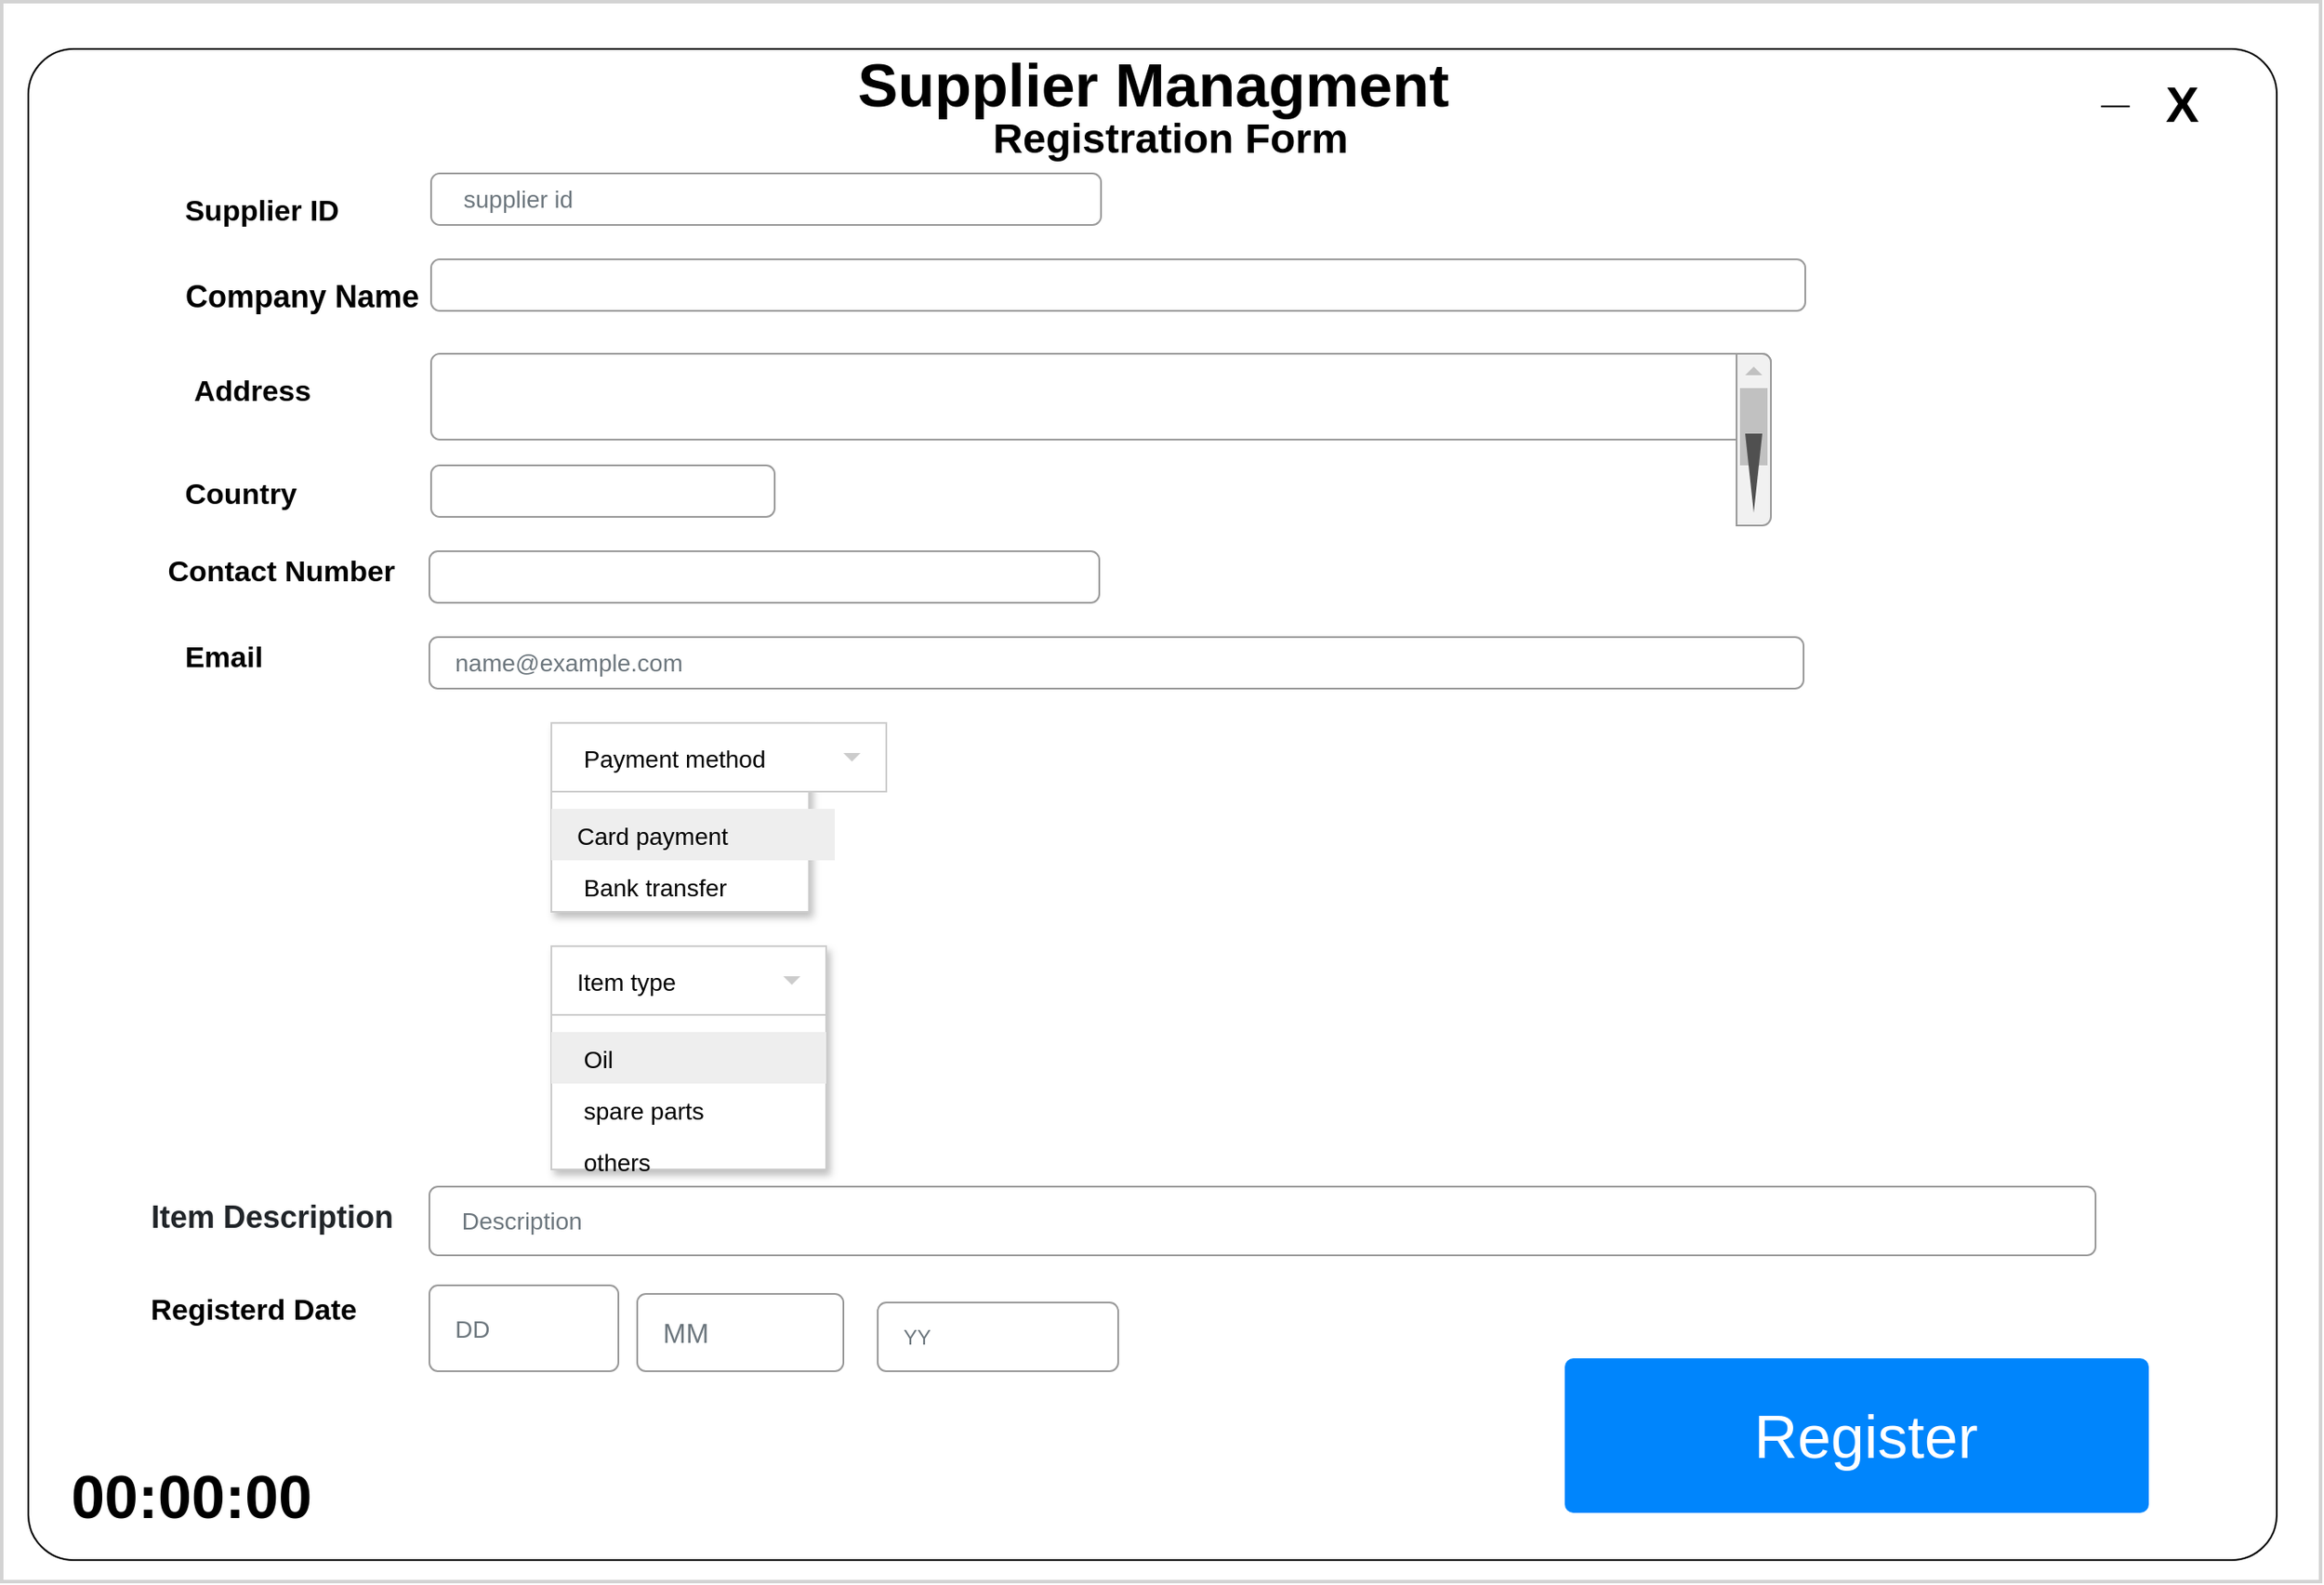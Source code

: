 <mxfile version="14.5.1" type="device"><diagram id="7hIC1kl4Crf-Fsfno8aq" name="Page-1"><mxGraphModel dx="2898" dy="2348" grid="1" gridSize="10" guides="1" tooltips="1" connect="1" arrows="1" fold="1" page="1" pageScale="1" pageWidth="850" pageHeight="1100" math="0" shadow="0"><root><mxCell id="0"/><mxCell id="1" parent="0"/><mxCell id="tVqrlOdNIGTOu1SLX6ub-42" value="DD" style="html=1;shadow=0;dashed=0;shape=mxgraph.bootstrap.rrect;rSize=5;fillColor=none;strokeColor=#999999;align=left;spacing=15;fontSize=14;fontColor=#6C767D;" parent="1" vertex="1"><mxGeometry x="210" y="120" width="110" height="50" as="geometry"/></mxCell><mxCell id="uyLxEzDQ7j_6Ug-kmliH-1" value="" style="rounded=1;whiteSpace=wrap;html=1;arcSize=3;" vertex="1" parent="1"><mxGeometry x="-4.5" y="-592.5" width="1309" height="880" as="geometry"/></mxCell><mxCell id="uyLxEzDQ7j_6Ug-kmliH-2" value="&lt;font style=&quot;font-size: 29px&quot;&gt;X&lt;/font&gt;" style="text;strokeColor=none;fillColor=none;html=1;fontSize=24;fontStyle=1;verticalAlign=middle;align=center;rounded=1;" vertex="1" parent="1"><mxGeometry x="1199" y="-580" width="100" height="40" as="geometry"/></mxCell><mxCell id="uyLxEzDQ7j_6Ug-kmliH-3" value="&lt;span style=&quot;font-size: 29px&quot;&gt;_&lt;/span&gt;" style="text;strokeColor=none;fillColor=none;html=1;fontSize=24;fontStyle=1;verticalAlign=middle;align=center;rounded=1;arcSize=50;" vertex="1" parent="1"><mxGeometry x="1160" y="-592.5" width="100" height="40" as="geometry"/></mxCell><mxCell id="uyLxEzDQ7j_6Ug-kmliH-4" value="&lt;span style=&quot;font-size: 35px&quot;&gt;Supplier Managment&lt;/span&gt;" style="text;strokeColor=none;fillColor=none;html=1;fontSize=24;fontStyle=1;verticalAlign=middle;align=center;rounded=1;" vertex="1" parent="1"><mxGeometry x="600" y="-592.5" width="100" height="40" as="geometry"/></mxCell><mxCell id="uyLxEzDQ7j_6Ug-kmliH-5" value="Registration Form" style="text;strokeColor=none;fillColor=none;html=1;fontSize=24;fontStyle=1;verticalAlign=middle;align=center;" vertex="1" parent="1"><mxGeometry x="610" y="-560" width="100" height="40" as="geometry"/></mxCell><mxCell id="uyLxEzDQ7j_6Ug-kmliH-6" value=" Supplier ID" style="fillColor=none;strokeColor=none;align=left;fontSize=17;fontStyle=1" vertex="1" parent="1"><mxGeometry x="80" y="-520" width="260" height="40" as="geometry"/></mxCell><mxCell id="uyLxEzDQ7j_6Ug-kmliH-7" value="&amp;nbsp;supplier id" style="html=1;shadow=0;dashed=0;shape=mxgraph.bootstrap.rrect;rSize=5;fillColor=none;strokeColor=#999999;align=left;spacing=15;fontSize=14;fontColor=#6C767D;" vertex="1" parent="1"><mxGeometry x="230" y="-520" width="390" height="30" as="geometry"/></mxCell><mxCell id="uyLxEzDQ7j_6Ug-kmliH-8" value=" Company Name" style="fillColor=none;strokeColor=none;align=left;fontSize=18;fontStyle=1" vertex="1" parent="1"><mxGeometry x="80" y="-470" width="260" height="40" as="geometry"/></mxCell><mxCell id="uyLxEzDQ7j_6Ug-kmliH-9" value="&amp;nbsp;" style="html=1;shadow=0;dashed=0;shape=mxgraph.bootstrap.rrect;rSize=5;fillColor=none;strokeColor=#999999;align=left;spacing=15;fontSize=14;fontColor=#6C767D;" vertex="1" parent="1"><mxGeometry x="230" y="-470" width="800" height="30" as="geometry"/></mxCell><mxCell id="uyLxEzDQ7j_6Ug-kmliH-10" value="Address" style="fillColor=none;strokeColor=none;align=left;fontSize=17;fontStyle=1" vertex="1" parent="1"><mxGeometry x="90" y="-415" width="260" height="40" as="geometry"/></mxCell><mxCell id="uyLxEzDQ7j_6Ug-kmliH-11" value="" style="html=1;shadow=0;dashed=0;shape=mxgraph.bootstrap.rrect;rSize=5;fillColor=none;strokeColor=#999999;align=left;spacing=15;fontSize=14;fontColor=#6C767D;" vertex="1" parent="1"><mxGeometry x="230" y="-415" width="780" height="50" as="geometry"/></mxCell><mxCell id="uyLxEzDQ7j_6Ug-kmliH-12" value="" style="html=1;shadow=0;dashed=0;shape=mxgraph.bootstrap.rightButton;rSize=5;fillColor=#F1F1F1;strokeColor=#999999;" vertex="1" parent="uyLxEzDQ7j_6Ug-kmliH-11"><mxGeometry x="1" width="20" height="100" relative="1" as="geometry"><mxPoint x="-20" as="offset"/></mxGeometry></mxCell><mxCell id="uyLxEzDQ7j_6Ug-kmliH-13" value="" style="fillColor=#C1C1C1;strokeColor=none;" vertex="1" parent="uyLxEzDQ7j_6Ug-kmliH-12"><mxGeometry width="16" height="45" relative="1" as="geometry"><mxPoint x="2" y="20" as="offset"/></mxGeometry></mxCell><mxCell id="uyLxEzDQ7j_6Ug-kmliH-14" value="" style="shape=triangle;direction=north;fillColor=#C1C1C1;strokeColor=none;perimeter=none;" vertex="1" parent="uyLxEzDQ7j_6Ug-kmliH-12"><mxGeometry width="10" height="5" relative="1" as="geometry"><mxPoint x="5" y="7.5" as="offset"/></mxGeometry></mxCell><mxCell id="uyLxEzDQ7j_6Ug-kmliH-15" value="" style="shape=triangle;direction=south;fillColor=#505050;strokeColor=none;perimeter=none;" vertex="1" parent="uyLxEzDQ7j_6Ug-kmliH-12"><mxGeometry y="1" width="10" height="46" relative="1" as="geometry"><mxPoint x="5" y="-53.5" as="offset"/></mxGeometry></mxCell><mxCell id="uyLxEzDQ7j_6Ug-kmliH-16" value=" Country" style="fillColor=none;strokeColor=none;align=left;fontSize=17;fontStyle=1" vertex="1" parent="1"><mxGeometry x="80" y="-355" width="260" height="40" as="geometry"/></mxCell><mxCell id="uyLxEzDQ7j_6Ug-kmliH-17" value="&amp;nbsp;" style="html=1;shadow=0;dashed=0;shape=mxgraph.bootstrap.rrect;rSize=5;fillColor=#ffffff;strokeColor=#999999;align=left;spacing=15;fontSize=14;fontColor=#6C767D;" vertex="1" parent="1"><mxGeometry x="230" y="-350" width="200" height="30" as="geometry"/></mxCell><mxCell id="uyLxEzDQ7j_6Ug-kmliH-19" value=" Contact Number" style="fillColor=none;strokeColor=none;align=left;fontSize=17;fontStyle=1" vertex="1" parent="1"><mxGeometry x="70" y="-310" width="260" height="40" as="geometry"/></mxCell><mxCell id="uyLxEzDQ7j_6Ug-kmliH-21" value="&amp;nbsp;" style="html=1;shadow=0;dashed=0;shape=mxgraph.bootstrap.rrect;rSize=5;fillColor=none;strokeColor=#999999;align=left;spacing=15;fontSize=14;fontColor=#6C767D;" vertex="1" parent="1"><mxGeometry x="229" y="-300" width="390" height="30" as="geometry"/></mxCell><mxCell id="uyLxEzDQ7j_6Ug-kmliH-22" value=" Email" style="fillColor=none;strokeColor=none;align=left;fontSize=17;fontStyle=1" vertex="1" parent="1"><mxGeometry x="80" y="-260" width="260" height="40" as="geometry"/></mxCell><mxCell id="uyLxEzDQ7j_6Ug-kmliH-23" value="name@example.com" style="html=1;shadow=0;dashed=0;shape=mxgraph.bootstrap.rrect;rSize=5;fillColor=none;strokeColor=#999999;align=left;spacing=15;fontSize=14;fontColor=#6C767D;" vertex="1" parent="1"><mxGeometry x="229" y="-250" width="800" height="30" as="geometry"/></mxCell><mxCell id="uyLxEzDQ7j_6Ug-kmliH-24" value="" style="dashed=0;align=center;fontSize=12;shape=rect;fillColor=#ffffff;strokeColor=#cccccc;shadow=1;" vertex="1" parent="1"><mxGeometry x="300" y="-200" width="150" height="110" as="geometry"/></mxCell><mxCell id="uyLxEzDQ7j_6Ug-kmliH-25" value=" Payment method" style="shape=rect;fontColor=#000000;verticalAlign=middle;spacingLeft=13;fontSize=14;strokeColor=#cccccc;align=left;resizeWidth=1;" vertex="1" parent="uyLxEzDQ7j_6Ug-kmliH-24"><mxGeometry width="195" height="40" relative="1" as="geometry"/></mxCell><mxCell id="uyLxEzDQ7j_6Ug-kmliH-26" value="" style="dashed=0;html=1;shape=mxgraph.gmdl.triangle;fillColor=#cccccc;strokeColor=none;" vertex="1" parent="uyLxEzDQ7j_6Ug-kmliH-25"><mxGeometry x="1" y="0.5" width="10" height="5" relative="1" as="geometry"><mxPoint x="-25" y="-2.5" as="offset"/></mxGeometry></mxCell><mxCell id="uyLxEzDQ7j_6Ug-kmliH-27" value="Card payment" style="shape=rect;align=left;fontColor=#000000;verticalAlign=middle;spacingLeft=13;fontSize=14;fillColor=#eeeeee;strokeColor=none;resizeWidth=1;" vertex="1" parent="uyLxEzDQ7j_6Ug-kmliH-24"><mxGeometry width="165" height="30" relative="1" as="geometry"><mxPoint y="50" as="offset"/></mxGeometry></mxCell><mxCell id="uyLxEzDQ7j_6Ug-kmliH-28" value=" Bank transfer" style="text;fontColor=#000000;verticalAlign=middle;spacingLeft=13;fontSize=14;resizeWidth=1;" vertex="1" parent="uyLxEzDQ7j_6Ug-kmliH-24"><mxGeometry width="165" height="30" relative="1" as="geometry"><mxPoint y="80" as="offset"/></mxGeometry></mxCell><mxCell id="uyLxEzDQ7j_6Ug-kmliH-33" value="" style="dashed=0;align=center;fontSize=12;shape=rect;fillColor=#ffffff;strokeColor=#cccccc;shadow=1;" vertex="1" parent="1"><mxGeometry x="300" y="-70" width="160" height="130" as="geometry"/></mxCell><mxCell id="uyLxEzDQ7j_6Ug-kmliH-34" value="Item type" style="shape=rect;fontColor=#000000;verticalAlign=middle;spacingLeft=13;fontSize=14;strokeColor=#cccccc;align=left;resizeWidth=1;" vertex="1" parent="uyLxEzDQ7j_6Ug-kmliH-33"><mxGeometry width="160" height="40" relative="1" as="geometry"/></mxCell><mxCell id="uyLxEzDQ7j_6Ug-kmliH-35" value="" style="dashed=0;html=1;shape=mxgraph.gmdl.triangle;fillColor=#cccccc;strokeColor=none;" vertex="1" parent="uyLxEzDQ7j_6Ug-kmliH-34"><mxGeometry x="1" y="0.5" width="10" height="5" relative="1" as="geometry"><mxPoint x="-25" y="-2.5" as="offset"/></mxGeometry></mxCell><mxCell id="uyLxEzDQ7j_6Ug-kmliH-36" value=" Oil" style="shape=rect;align=left;fontColor=#000000;verticalAlign=middle;spacingLeft=13;fontSize=14;fillColor=#eeeeee;strokeColor=none;resizeWidth=1;" vertex="1" parent="uyLxEzDQ7j_6Ug-kmliH-33"><mxGeometry width="160" height="30" relative="1" as="geometry"><mxPoint y="50" as="offset"/></mxGeometry></mxCell><mxCell id="uyLxEzDQ7j_6Ug-kmliH-37" value=" spare parts" style="text;fontColor=#000000;verticalAlign=middle;spacingLeft=13;fontSize=14;resizeWidth=1;" vertex="1" parent="uyLxEzDQ7j_6Ug-kmliH-33"><mxGeometry width="160" height="30" relative="1" as="geometry"><mxPoint y="80" as="offset"/></mxGeometry></mxCell><mxCell id="uyLxEzDQ7j_6Ug-kmliH-38" value=" others" style="text;fontColor=#000000;verticalAlign=middle;spacingLeft=13;fontSize=14;resizeWidth=1;" vertex="1" parent="uyLxEzDQ7j_6Ug-kmliH-33"><mxGeometry width="160" height="30" relative="1" as="geometry"><mxPoint y="110" as="offset"/></mxGeometry></mxCell><mxCell id="uyLxEzDQ7j_6Ug-kmliH-39" value=" Item Description" style="fillColor=none;strokeColor=none;align=left;fontSize=18;fontColor=#212529;fontStyle=1" vertex="1" parent="1"><mxGeometry x="60" y="66" width="200" height="40" as="geometry"/></mxCell><mxCell id="uyLxEzDQ7j_6Ug-kmliH-40" value="&amp;nbsp;Description" style="html=1;shadow=0;dashed=0;shape=mxgraph.bootstrap.rrect;rSize=5;fillColor=none;strokeColor=#999999;align=left;spacing=15;fontSize=14;fontColor=#6C767D;" vertex="1" parent="1"><mxGeometry x="229" y="70" width="970" height="40" as="geometry"/></mxCell><mxCell id="uyLxEzDQ7j_6Ug-kmliH-41" value=" Registerd Date" style="fillColor=none;strokeColor=none;align=left;fontSize=17;fontStyle=1" vertex="1" parent="1"><mxGeometry x="60" y="120" width="260" height="40" as="geometry"/></mxCell><mxCell id="uyLxEzDQ7j_6Ug-kmliH-42" value="MM" style="html=1;shadow=0;dashed=0;shape=mxgraph.bootstrap.rrect;rSize=5;fillColor=none;strokeColor=#999999;align=left;spacing=15;fontSize=16;fontColor=#6C767D;" vertex="1" parent="1"><mxGeometry x="350" y="132.5" width="120" height="45" as="geometry"/></mxCell><mxCell id="uyLxEzDQ7j_6Ug-kmliH-43" value="DD" style="html=1;shadow=0;dashed=0;shape=mxgraph.bootstrap.rrect;rSize=5;fillColor=none;strokeColor=#999999;align=left;spacing=15;fontSize=14;fontColor=#6C767D;" vertex="1" parent="1"><mxGeometry x="229" y="127.5" width="110" height="50" as="geometry"/></mxCell><mxCell id="uyLxEzDQ7j_6Ug-kmliH-44" value="YY" style="html=1;shadow=0;dashed=0;shape=mxgraph.bootstrap.rrect;rSize=5;fillColor=none;strokeColor=#999999;align=left;spacing=15;fontSize=12;fontColor=#6C767D;" vertex="1" parent="1"><mxGeometry x="490" y="137.5" width="140" height="40" as="geometry"/></mxCell><mxCell id="uyLxEzDQ7j_6Ug-kmliH-45" value="&lt;font style=&quot;font-size: 35px&quot;&gt;&amp;nbsp;Register&lt;/font&gt;" style="html=1;shadow=0;dashed=0;shape=mxgraph.bootstrap.rrect;rSize=5;fillColor=#0085FC;strokeColor=none;align=center;spacing=15;fontSize=14;fontColor=#ffffff;" vertex="1" parent="1"><mxGeometry x="890" y="170" width="340" height="90" as="geometry"/></mxCell><mxCell id="uyLxEzDQ7j_6Ug-kmliH-46" value="&lt;font style=&quot;font-size: 35px&quot;&gt;00:00:00&lt;/font&gt;" style="text;strokeColor=none;fillColor=none;html=1;fontSize=24;fontStyle=1;verticalAlign=middle;align=center;rounded=1;" vertex="1" parent="1"><mxGeometry x="40" y="230" width="100" height="40" as="geometry"/></mxCell><mxCell id="uyLxEzDQ7j_6Ug-kmliH-49" value="" style="rounded=0;whiteSpace=wrap;html=1;fillColor=none;strokeColor=#d3d3d3;strokeWidth=2;" vertex="1" parent="1"><mxGeometry x="-20" y="-620" width="1350" height="920" as="geometry"/></mxCell></root></mxGraphModel></diagram></mxfile>
